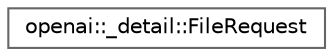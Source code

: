 digraph "Graphical Class Hierarchy"
{
 // INTERACTIVE_SVG=YES
 // LATEX_PDF_SIZE
  bgcolor="transparent";
  edge [fontname=Helvetica,fontsize=10,labelfontname=Helvetica,labelfontsize=10];
  node [fontname=Helvetica,fontsize=10,shape=box,height=0.2,width=0.4];
  rankdir="LR";
  Node0 [id="Node000000",label="openai::_detail::FileRequest",height=0.2,width=0.4,color="grey40", fillcolor="white", style="filled",URL="$structopenai_1_1__detail_1_1_file_request.html",tooltip=" "];
}
